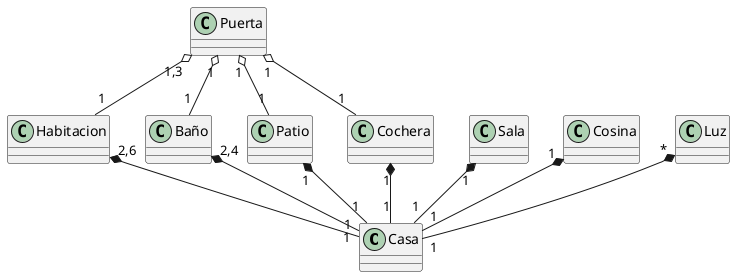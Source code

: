 @startuml

class Casa
class Habitacion
class Sala
class Cosina
class Baño
class Patio
class Cochera
class Luz

class Puerta

Habitacion "2,6" *-- "1" Casa
Sala "1" *-- "1" Casa
Cosina "1" *-- "1" Casa
Baño "2,4" *-- "1" Casa
Patio "1" *-- "1" Casa
Cochera "1" *-- "1" Casa
Luz "*" *-- "1" Casa

Puerta "1" o-- "1" Baño
Puerta "1,3" o-- "1" Habitacion
Puerta "1" o-- "1" Patio
Puerta "1" o-- "1" Cochera




@enduml